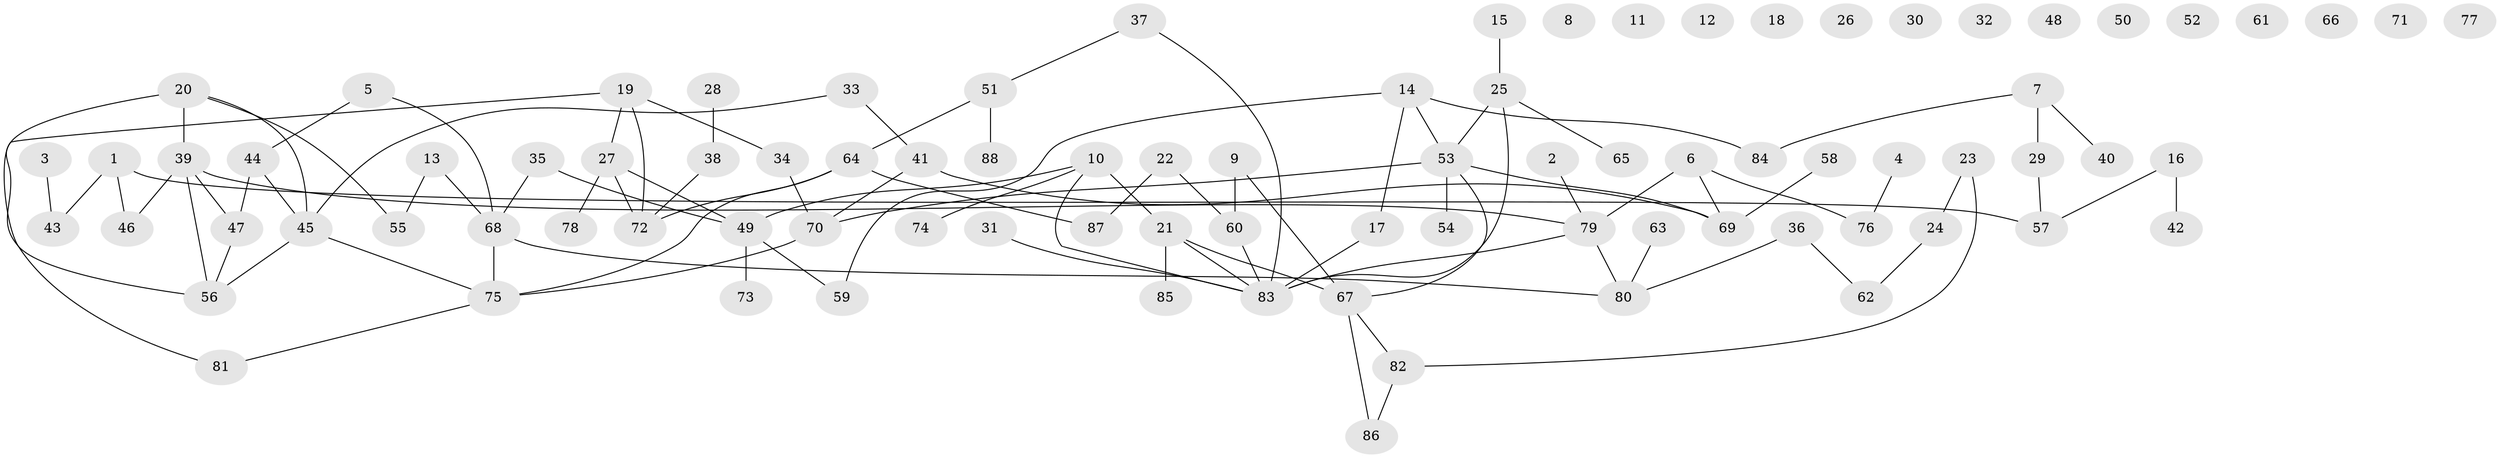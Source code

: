 // coarse degree distribution, {3: 0.09523809523809523, 1: 0.23809523809523808, 6: 0.023809523809523808, 12: 0.047619047619047616, 2: 0.16666666666666666, 0: 0.3333333333333333, 4: 0.047619047619047616, 5: 0.047619047619047616}
// Generated by graph-tools (version 1.1) at 2025/16/03/04/25 18:16:31]
// undirected, 88 vertices, 99 edges
graph export_dot {
graph [start="1"]
  node [color=gray90,style=filled];
  1;
  2;
  3;
  4;
  5;
  6;
  7;
  8;
  9;
  10;
  11;
  12;
  13;
  14;
  15;
  16;
  17;
  18;
  19;
  20;
  21;
  22;
  23;
  24;
  25;
  26;
  27;
  28;
  29;
  30;
  31;
  32;
  33;
  34;
  35;
  36;
  37;
  38;
  39;
  40;
  41;
  42;
  43;
  44;
  45;
  46;
  47;
  48;
  49;
  50;
  51;
  52;
  53;
  54;
  55;
  56;
  57;
  58;
  59;
  60;
  61;
  62;
  63;
  64;
  65;
  66;
  67;
  68;
  69;
  70;
  71;
  72;
  73;
  74;
  75;
  76;
  77;
  78;
  79;
  80;
  81;
  82;
  83;
  84;
  85;
  86;
  87;
  88;
  1 -- 43;
  1 -- 46;
  1 -- 57;
  2 -- 79;
  3 -- 43;
  4 -- 76;
  5 -- 44;
  5 -- 68;
  6 -- 69;
  6 -- 76;
  6 -- 79;
  7 -- 29;
  7 -- 40;
  7 -- 84;
  9 -- 60;
  9 -- 67;
  10 -- 21;
  10 -- 49;
  10 -- 74;
  10 -- 83;
  13 -- 55;
  13 -- 68;
  14 -- 17;
  14 -- 53;
  14 -- 59;
  14 -- 84;
  15 -- 25;
  16 -- 42;
  16 -- 57;
  17 -- 83;
  19 -- 27;
  19 -- 34;
  19 -- 72;
  19 -- 81;
  20 -- 39;
  20 -- 45;
  20 -- 55;
  20 -- 56;
  21 -- 67;
  21 -- 83;
  21 -- 85;
  22 -- 60;
  22 -- 87;
  23 -- 24;
  23 -- 82;
  24 -- 62;
  25 -- 53;
  25 -- 65;
  25 -- 83;
  27 -- 49;
  27 -- 72;
  27 -- 78;
  28 -- 38;
  29 -- 57;
  31 -- 83;
  33 -- 41;
  33 -- 45;
  34 -- 70;
  35 -- 49;
  35 -- 68;
  36 -- 62;
  36 -- 80;
  37 -- 51;
  37 -- 83;
  38 -- 72;
  39 -- 46;
  39 -- 47;
  39 -- 56;
  39 -- 79;
  41 -- 69;
  41 -- 70;
  44 -- 45;
  44 -- 47;
  45 -- 56;
  45 -- 75;
  47 -- 56;
  49 -- 59;
  49 -- 73;
  51 -- 64;
  51 -- 88;
  53 -- 54;
  53 -- 67;
  53 -- 69;
  53 -- 70;
  58 -- 69;
  60 -- 83;
  63 -- 80;
  64 -- 72;
  64 -- 75;
  64 -- 87;
  67 -- 82;
  67 -- 86;
  68 -- 75;
  68 -- 80;
  70 -- 75;
  75 -- 81;
  79 -- 80;
  79 -- 83;
  82 -- 86;
}
